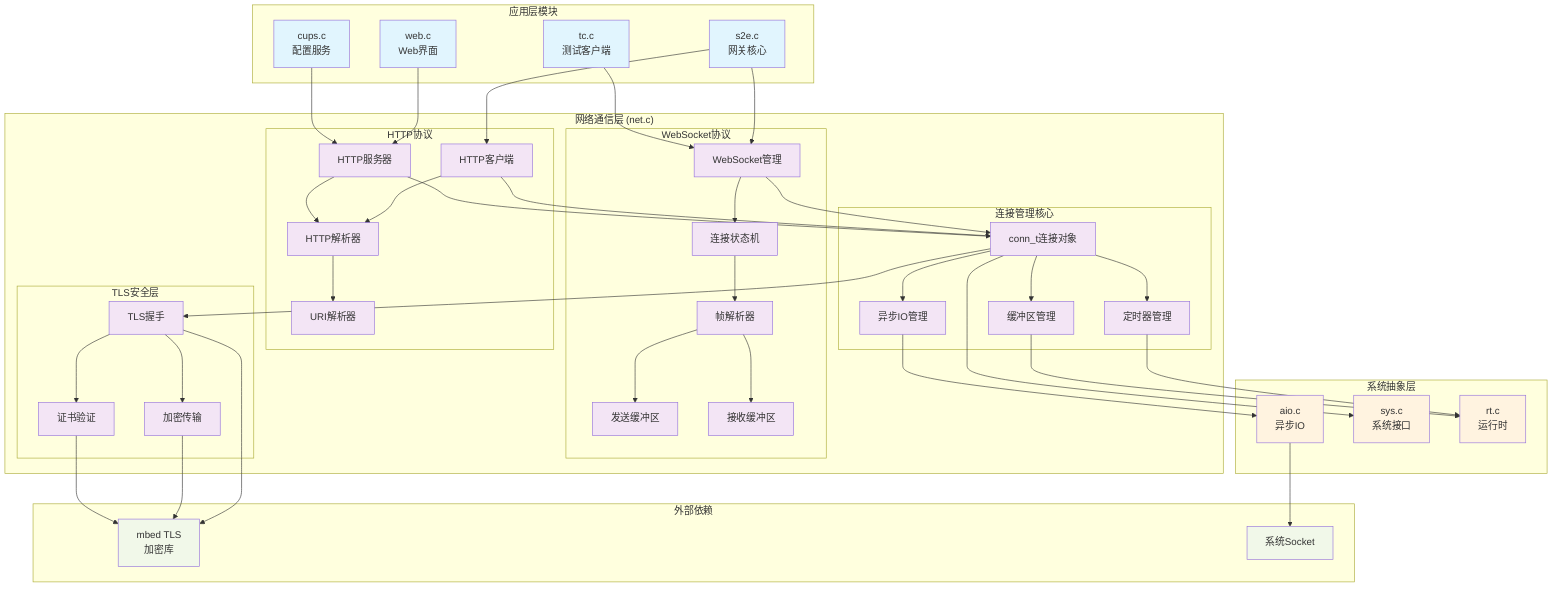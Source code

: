 graph TB
    subgraph "应用层模块"
        s2e["s2e.c<br/>网关核心"]
        web["web.c<br/>Web界面"]
        cups["cups.c<br/>配置服务"]
        tc["tc.c<br/>测试客户端"]
    end

    subgraph "网络通信层 (net.c)"
        direction TB
        
        subgraph "WebSocket协议"
            ws_mgr["WebSocket管理"]
            ws_conn["连接状态机"]
            ws_frame["帧解析器"]
            ws_send["发送缓冲区"]
            ws_recv["接收缓冲区"]
        end
        
        subgraph "HTTP协议"
            http_client["HTTP客户端"]
            http_server["HTTP服务器"]
            http_parse["HTTP解析器"]
            uri_parse["URI解析器"]
        end
        
        subgraph "连接管理核心"
            conn_mgr["conn_t连接对象"]
            aio_mgr["异步IO管理"]
            timer_mgr["定时器管理"]
            buffer_mgr["缓冲区管理"]
        end
        
        subgraph "TLS安全层"
            tls_handshake["TLS握手"]
            tls_encrypt["加密传输"]
            tls_cert["证书验证"]
        end
    end

    subgraph "系统抽象层"
        aio["aio.c<br/>异步IO"]
        sys["sys.c<br/>系统接口"]
        rt["rt.c<br/>运行时"]
    end

    subgraph "外部依赖"
        mbedtls["mbed TLS<br/>加密库"]
        socket["系统Socket"]
    end

    %% 应用层到网络层的连接
    s2e --> ws_mgr
    s2e --> http_client
    web --> http_server
    cups --> http_server
    tc --> ws_mgr

    %% WebSocket内部流程
    ws_mgr --> ws_conn
    ws_conn --> ws_frame
    ws_frame --> ws_send
    ws_frame --> ws_recv
    
    %% HTTP内部流程
    http_client --> http_parse
    http_server --> http_parse
    http_parse --> uri_parse
    
    %% 连接管理
    ws_mgr --> conn_mgr
    http_client --> conn_mgr
    http_server --> conn_mgr
    conn_mgr --> aio_mgr
    conn_mgr --> timer_mgr
    conn_mgr --> buffer_mgr
    
    %% TLS安全
    conn_mgr --> tls_handshake
    tls_handshake --> tls_encrypt
    tls_handshake --> tls_cert
    
    %% 系统层依赖
    aio_mgr --> aio
    timer_mgr --> rt
    buffer_mgr --> rt
    conn_mgr --> sys
    
    %% 外部依赖
    tls_handshake --> mbedtls
    tls_encrypt --> mbedtls
    tls_cert --> mbedtls
    aio --> socket

    %% 样式
    classDef appLayer fill:#e1f5fe
    classDef netLayer fill:#f3e5f5
    classDef sysLayer fill:#fff3e0
    classDef extLayer fill:#f1f8e9
    
    class s2e,web,cups,tc appLayer
    class ws_mgr,ws_conn,ws_frame,ws_send,ws_recv,http_client,http_server,http_parse,uri_parse,conn_mgr,aio_mgr,timer_mgr,buffer_mgr,tls_handshake,tls_encrypt,tls_cert netLayer
    class aio,sys,rt sysLayer
    class mbedtls,socket extLayer